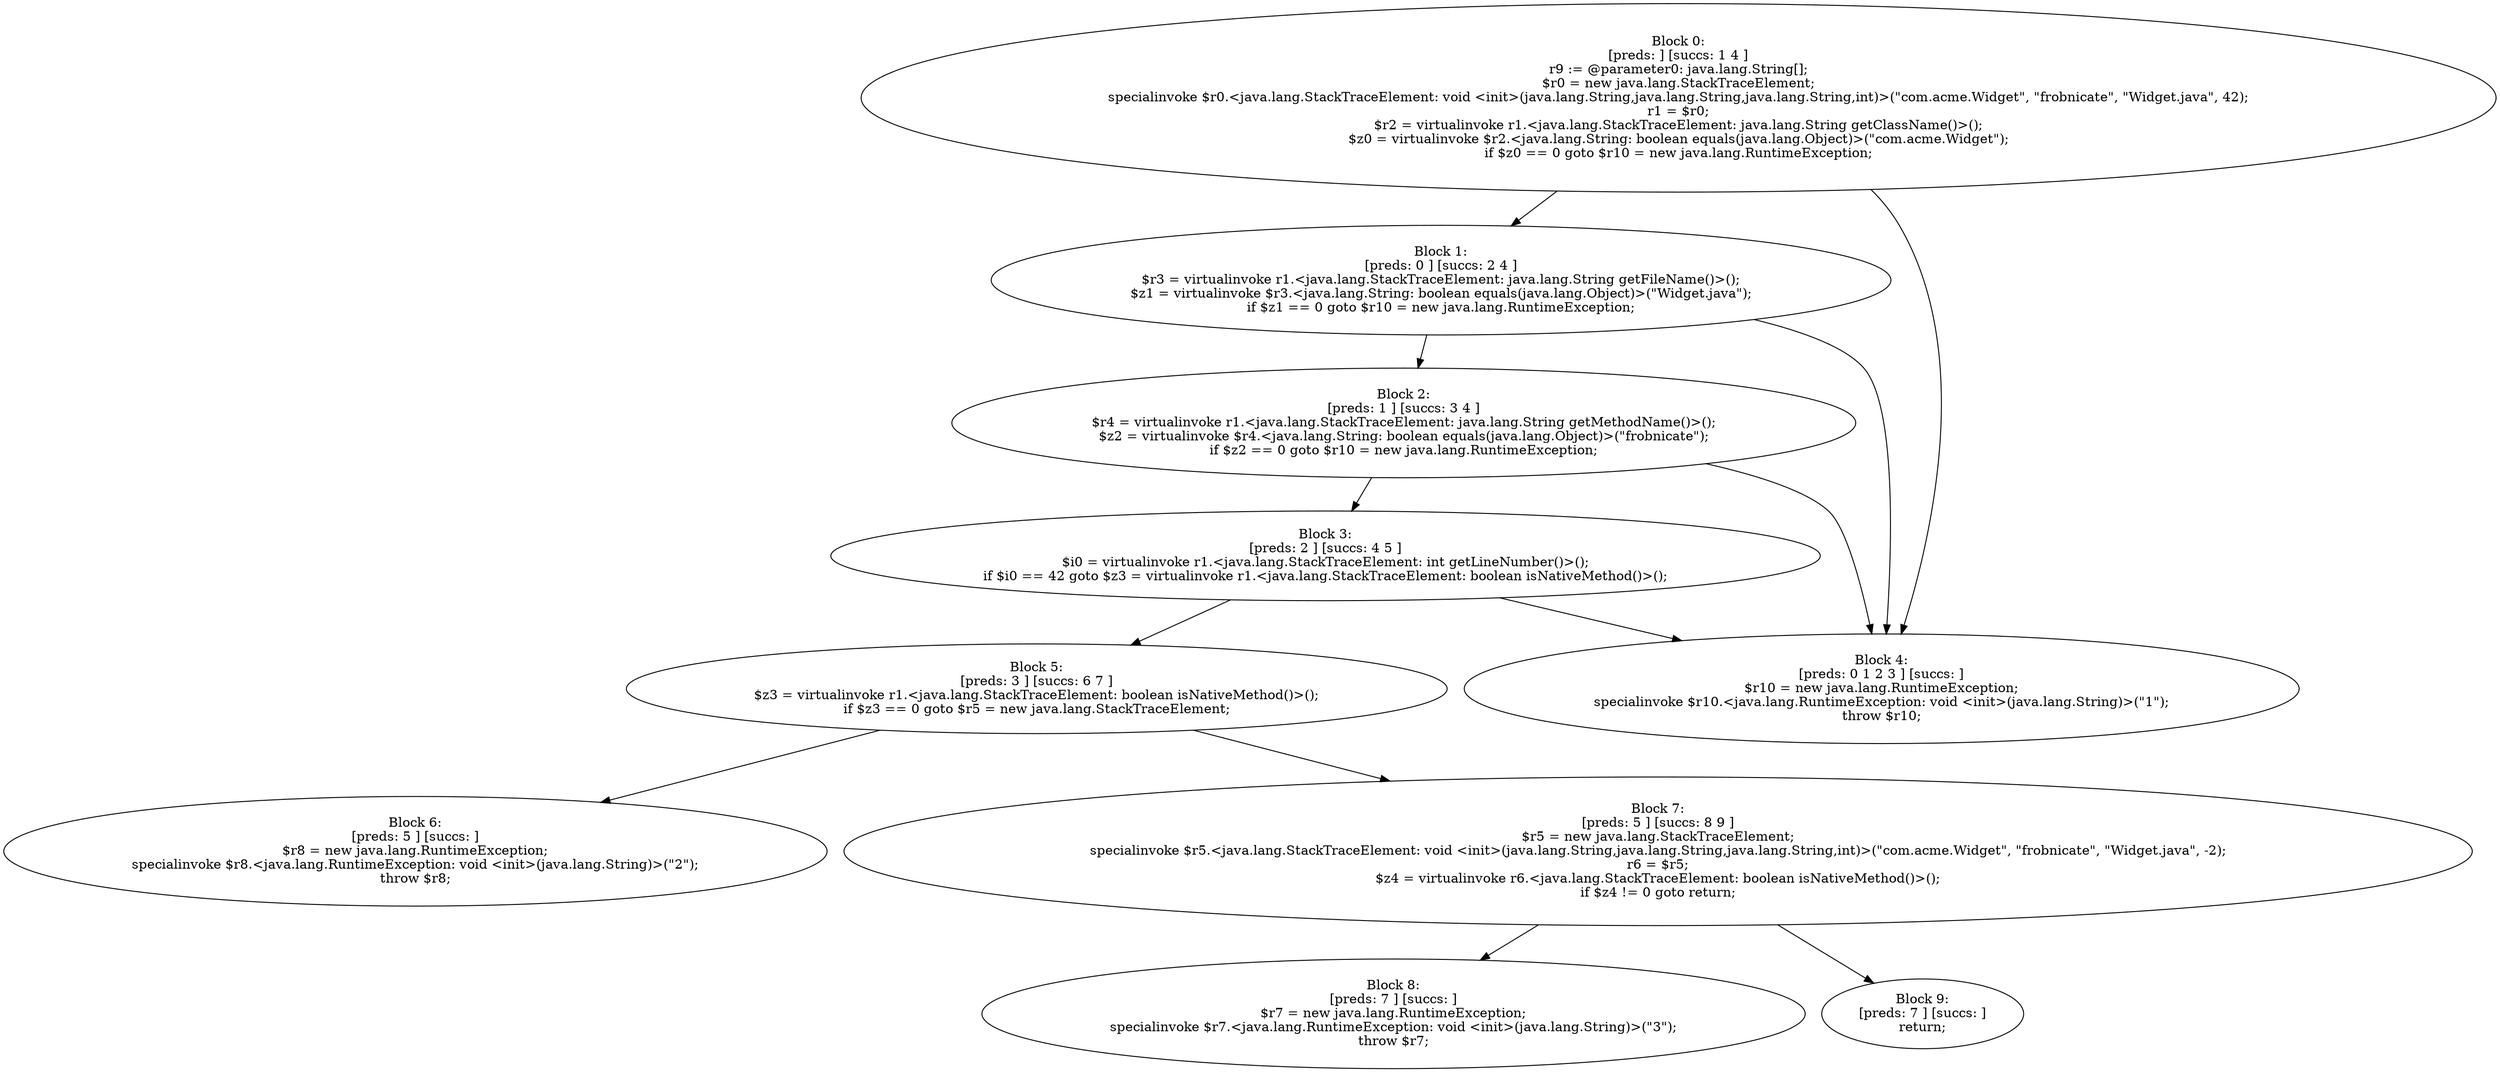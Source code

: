 digraph "unitGraph" {
    "Block 0:
[preds: ] [succs: 1 4 ]
r9 := @parameter0: java.lang.String[];
$r0 = new java.lang.StackTraceElement;
specialinvoke $r0.<java.lang.StackTraceElement: void <init>(java.lang.String,java.lang.String,java.lang.String,int)>(\"com.acme.Widget\", \"frobnicate\", \"Widget.java\", 42);
r1 = $r0;
$r2 = virtualinvoke r1.<java.lang.StackTraceElement: java.lang.String getClassName()>();
$z0 = virtualinvoke $r2.<java.lang.String: boolean equals(java.lang.Object)>(\"com.acme.Widget\");
if $z0 == 0 goto $r10 = new java.lang.RuntimeException;
"
    "Block 1:
[preds: 0 ] [succs: 2 4 ]
$r3 = virtualinvoke r1.<java.lang.StackTraceElement: java.lang.String getFileName()>();
$z1 = virtualinvoke $r3.<java.lang.String: boolean equals(java.lang.Object)>(\"Widget.java\");
if $z1 == 0 goto $r10 = new java.lang.RuntimeException;
"
    "Block 2:
[preds: 1 ] [succs: 3 4 ]
$r4 = virtualinvoke r1.<java.lang.StackTraceElement: java.lang.String getMethodName()>();
$z2 = virtualinvoke $r4.<java.lang.String: boolean equals(java.lang.Object)>(\"frobnicate\");
if $z2 == 0 goto $r10 = new java.lang.RuntimeException;
"
    "Block 3:
[preds: 2 ] [succs: 4 5 ]
$i0 = virtualinvoke r1.<java.lang.StackTraceElement: int getLineNumber()>();
if $i0 == 42 goto $z3 = virtualinvoke r1.<java.lang.StackTraceElement: boolean isNativeMethod()>();
"
    "Block 4:
[preds: 0 1 2 3 ] [succs: ]
$r10 = new java.lang.RuntimeException;
specialinvoke $r10.<java.lang.RuntimeException: void <init>(java.lang.String)>(\"1\");
throw $r10;
"
    "Block 5:
[preds: 3 ] [succs: 6 7 ]
$z3 = virtualinvoke r1.<java.lang.StackTraceElement: boolean isNativeMethod()>();
if $z3 == 0 goto $r5 = new java.lang.StackTraceElement;
"
    "Block 6:
[preds: 5 ] [succs: ]
$r8 = new java.lang.RuntimeException;
specialinvoke $r8.<java.lang.RuntimeException: void <init>(java.lang.String)>(\"2\");
throw $r8;
"
    "Block 7:
[preds: 5 ] [succs: 8 9 ]
$r5 = new java.lang.StackTraceElement;
specialinvoke $r5.<java.lang.StackTraceElement: void <init>(java.lang.String,java.lang.String,java.lang.String,int)>(\"com.acme.Widget\", \"frobnicate\", \"Widget.java\", -2);
r6 = $r5;
$z4 = virtualinvoke r6.<java.lang.StackTraceElement: boolean isNativeMethod()>();
if $z4 != 0 goto return;
"
    "Block 8:
[preds: 7 ] [succs: ]
$r7 = new java.lang.RuntimeException;
specialinvoke $r7.<java.lang.RuntimeException: void <init>(java.lang.String)>(\"3\");
throw $r7;
"
    "Block 9:
[preds: 7 ] [succs: ]
return;
"
    "Block 0:
[preds: ] [succs: 1 4 ]
r9 := @parameter0: java.lang.String[];
$r0 = new java.lang.StackTraceElement;
specialinvoke $r0.<java.lang.StackTraceElement: void <init>(java.lang.String,java.lang.String,java.lang.String,int)>(\"com.acme.Widget\", \"frobnicate\", \"Widget.java\", 42);
r1 = $r0;
$r2 = virtualinvoke r1.<java.lang.StackTraceElement: java.lang.String getClassName()>();
$z0 = virtualinvoke $r2.<java.lang.String: boolean equals(java.lang.Object)>(\"com.acme.Widget\");
if $z0 == 0 goto $r10 = new java.lang.RuntimeException;
"->"Block 1:
[preds: 0 ] [succs: 2 4 ]
$r3 = virtualinvoke r1.<java.lang.StackTraceElement: java.lang.String getFileName()>();
$z1 = virtualinvoke $r3.<java.lang.String: boolean equals(java.lang.Object)>(\"Widget.java\");
if $z1 == 0 goto $r10 = new java.lang.RuntimeException;
";
    "Block 0:
[preds: ] [succs: 1 4 ]
r9 := @parameter0: java.lang.String[];
$r0 = new java.lang.StackTraceElement;
specialinvoke $r0.<java.lang.StackTraceElement: void <init>(java.lang.String,java.lang.String,java.lang.String,int)>(\"com.acme.Widget\", \"frobnicate\", \"Widget.java\", 42);
r1 = $r0;
$r2 = virtualinvoke r1.<java.lang.StackTraceElement: java.lang.String getClassName()>();
$z0 = virtualinvoke $r2.<java.lang.String: boolean equals(java.lang.Object)>(\"com.acme.Widget\");
if $z0 == 0 goto $r10 = new java.lang.RuntimeException;
"->"Block 4:
[preds: 0 1 2 3 ] [succs: ]
$r10 = new java.lang.RuntimeException;
specialinvoke $r10.<java.lang.RuntimeException: void <init>(java.lang.String)>(\"1\");
throw $r10;
";
    "Block 1:
[preds: 0 ] [succs: 2 4 ]
$r3 = virtualinvoke r1.<java.lang.StackTraceElement: java.lang.String getFileName()>();
$z1 = virtualinvoke $r3.<java.lang.String: boolean equals(java.lang.Object)>(\"Widget.java\");
if $z1 == 0 goto $r10 = new java.lang.RuntimeException;
"->"Block 2:
[preds: 1 ] [succs: 3 4 ]
$r4 = virtualinvoke r1.<java.lang.StackTraceElement: java.lang.String getMethodName()>();
$z2 = virtualinvoke $r4.<java.lang.String: boolean equals(java.lang.Object)>(\"frobnicate\");
if $z2 == 0 goto $r10 = new java.lang.RuntimeException;
";
    "Block 1:
[preds: 0 ] [succs: 2 4 ]
$r3 = virtualinvoke r1.<java.lang.StackTraceElement: java.lang.String getFileName()>();
$z1 = virtualinvoke $r3.<java.lang.String: boolean equals(java.lang.Object)>(\"Widget.java\");
if $z1 == 0 goto $r10 = new java.lang.RuntimeException;
"->"Block 4:
[preds: 0 1 2 3 ] [succs: ]
$r10 = new java.lang.RuntimeException;
specialinvoke $r10.<java.lang.RuntimeException: void <init>(java.lang.String)>(\"1\");
throw $r10;
";
    "Block 2:
[preds: 1 ] [succs: 3 4 ]
$r4 = virtualinvoke r1.<java.lang.StackTraceElement: java.lang.String getMethodName()>();
$z2 = virtualinvoke $r4.<java.lang.String: boolean equals(java.lang.Object)>(\"frobnicate\");
if $z2 == 0 goto $r10 = new java.lang.RuntimeException;
"->"Block 3:
[preds: 2 ] [succs: 4 5 ]
$i0 = virtualinvoke r1.<java.lang.StackTraceElement: int getLineNumber()>();
if $i0 == 42 goto $z3 = virtualinvoke r1.<java.lang.StackTraceElement: boolean isNativeMethod()>();
";
    "Block 2:
[preds: 1 ] [succs: 3 4 ]
$r4 = virtualinvoke r1.<java.lang.StackTraceElement: java.lang.String getMethodName()>();
$z2 = virtualinvoke $r4.<java.lang.String: boolean equals(java.lang.Object)>(\"frobnicate\");
if $z2 == 0 goto $r10 = new java.lang.RuntimeException;
"->"Block 4:
[preds: 0 1 2 3 ] [succs: ]
$r10 = new java.lang.RuntimeException;
specialinvoke $r10.<java.lang.RuntimeException: void <init>(java.lang.String)>(\"1\");
throw $r10;
";
    "Block 3:
[preds: 2 ] [succs: 4 5 ]
$i0 = virtualinvoke r1.<java.lang.StackTraceElement: int getLineNumber()>();
if $i0 == 42 goto $z3 = virtualinvoke r1.<java.lang.StackTraceElement: boolean isNativeMethod()>();
"->"Block 4:
[preds: 0 1 2 3 ] [succs: ]
$r10 = new java.lang.RuntimeException;
specialinvoke $r10.<java.lang.RuntimeException: void <init>(java.lang.String)>(\"1\");
throw $r10;
";
    "Block 3:
[preds: 2 ] [succs: 4 5 ]
$i0 = virtualinvoke r1.<java.lang.StackTraceElement: int getLineNumber()>();
if $i0 == 42 goto $z3 = virtualinvoke r1.<java.lang.StackTraceElement: boolean isNativeMethod()>();
"->"Block 5:
[preds: 3 ] [succs: 6 7 ]
$z3 = virtualinvoke r1.<java.lang.StackTraceElement: boolean isNativeMethod()>();
if $z3 == 0 goto $r5 = new java.lang.StackTraceElement;
";
    "Block 5:
[preds: 3 ] [succs: 6 7 ]
$z3 = virtualinvoke r1.<java.lang.StackTraceElement: boolean isNativeMethod()>();
if $z3 == 0 goto $r5 = new java.lang.StackTraceElement;
"->"Block 6:
[preds: 5 ] [succs: ]
$r8 = new java.lang.RuntimeException;
specialinvoke $r8.<java.lang.RuntimeException: void <init>(java.lang.String)>(\"2\");
throw $r8;
";
    "Block 5:
[preds: 3 ] [succs: 6 7 ]
$z3 = virtualinvoke r1.<java.lang.StackTraceElement: boolean isNativeMethod()>();
if $z3 == 0 goto $r5 = new java.lang.StackTraceElement;
"->"Block 7:
[preds: 5 ] [succs: 8 9 ]
$r5 = new java.lang.StackTraceElement;
specialinvoke $r5.<java.lang.StackTraceElement: void <init>(java.lang.String,java.lang.String,java.lang.String,int)>(\"com.acme.Widget\", \"frobnicate\", \"Widget.java\", -2);
r6 = $r5;
$z4 = virtualinvoke r6.<java.lang.StackTraceElement: boolean isNativeMethod()>();
if $z4 != 0 goto return;
";
    "Block 7:
[preds: 5 ] [succs: 8 9 ]
$r5 = new java.lang.StackTraceElement;
specialinvoke $r5.<java.lang.StackTraceElement: void <init>(java.lang.String,java.lang.String,java.lang.String,int)>(\"com.acme.Widget\", \"frobnicate\", \"Widget.java\", -2);
r6 = $r5;
$z4 = virtualinvoke r6.<java.lang.StackTraceElement: boolean isNativeMethod()>();
if $z4 != 0 goto return;
"->"Block 8:
[preds: 7 ] [succs: ]
$r7 = new java.lang.RuntimeException;
specialinvoke $r7.<java.lang.RuntimeException: void <init>(java.lang.String)>(\"3\");
throw $r7;
";
    "Block 7:
[preds: 5 ] [succs: 8 9 ]
$r5 = new java.lang.StackTraceElement;
specialinvoke $r5.<java.lang.StackTraceElement: void <init>(java.lang.String,java.lang.String,java.lang.String,int)>(\"com.acme.Widget\", \"frobnicate\", \"Widget.java\", -2);
r6 = $r5;
$z4 = virtualinvoke r6.<java.lang.StackTraceElement: boolean isNativeMethod()>();
if $z4 != 0 goto return;
"->"Block 9:
[preds: 7 ] [succs: ]
return;
";
}
